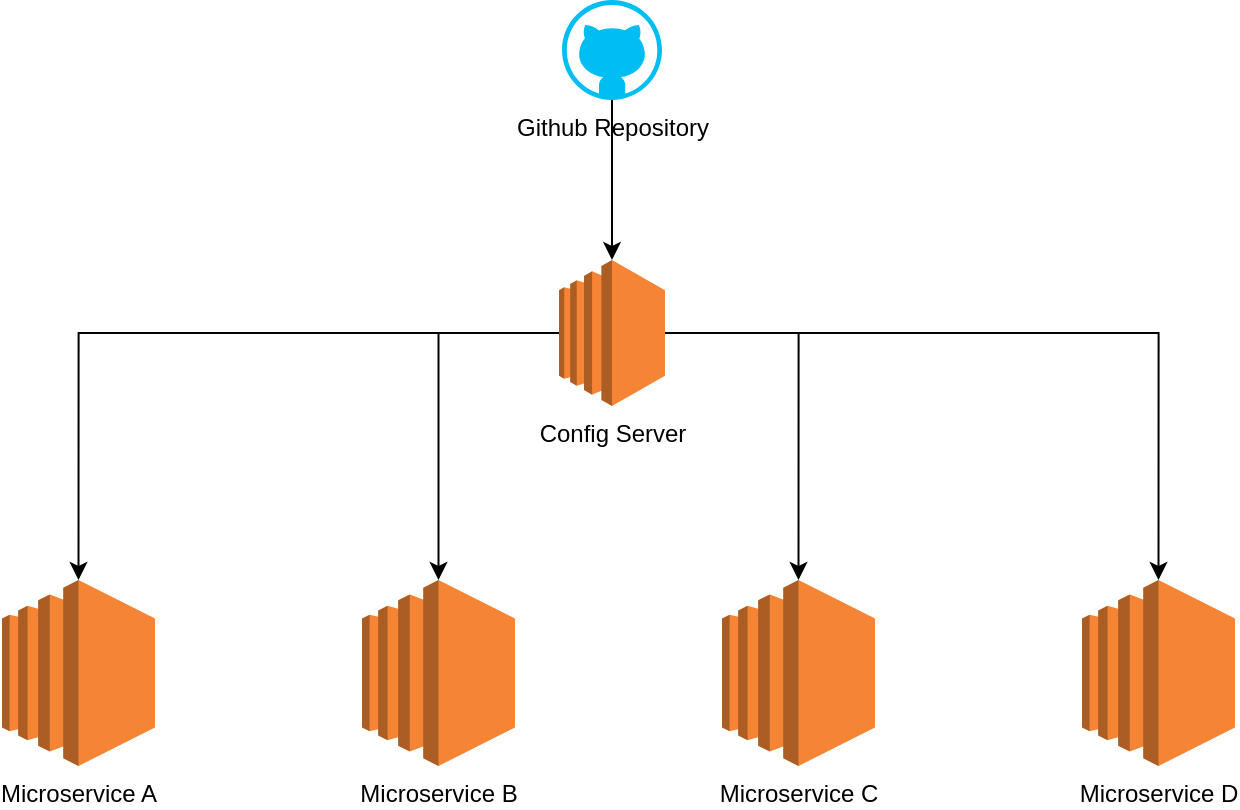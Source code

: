 <mxfile version="16.5.1" type="device"><diagram id="dkyy1IftKECsSnuwS7fU" name="Page-1"><mxGraphModel dx="946" dy="725" grid="1" gridSize="10" guides="1" tooltips="1" connect="1" arrows="1" fold="1" page="1" pageScale="1" pageWidth="827" pageHeight="1169" math="0" shadow="0"><root><mxCell id="0"/><mxCell id="1" parent="0"/><mxCell id="d-JEiF5TVI4RaK3VZXJh-8" style="edgeStyle=orthogonalEdgeStyle;rounded=0;orthogonalLoop=1;jettySize=auto;html=1;" edge="1" parent="1" source="d-JEiF5TVI4RaK3VZXJh-1" target="d-JEiF5TVI4RaK3VZXJh-2"><mxGeometry relative="1" as="geometry"/></mxCell><mxCell id="d-JEiF5TVI4RaK3VZXJh-1" value="Github Repository" style="verticalLabelPosition=bottom;html=1;verticalAlign=top;align=center;strokeColor=none;fillColor=#00BEF2;shape=mxgraph.azure.github_code;pointerEvents=1;" vertex="1" parent="1"><mxGeometry x="385" y="90" width="50" height="50" as="geometry"/></mxCell><mxCell id="d-JEiF5TVI4RaK3VZXJh-9" style="edgeStyle=orthogonalEdgeStyle;rounded=0;orthogonalLoop=1;jettySize=auto;html=1;entryX=0.5;entryY=0;entryDx=0;entryDy=0;entryPerimeter=0;" edge="1" parent="1" source="d-JEiF5TVI4RaK3VZXJh-2" target="d-JEiF5TVI4RaK3VZXJh-3"><mxGeometry relative="1" as="geometry"/></mxCell><mxCell id="d-JEiF5TVI4RaK3VZXJh-10" style="edgeStyle=orthogonalEdgeStyle;rounded=0;orthogonalLoop=1;jettySize=auto;html=1;" edge="1" parent="1" source="d-JEiF5TVI4RaK3VZXJh-2" target="d-JEiF5TVI4RaK3VZXJh-4"><mxGeometry relative="1" as="geometry"/></mxCell><mxCell id="d-JEiF5TVI4RaK3VZXJh-11" style="edgeStyle=orthogonalEdgeStyle;rounded=0;orthogonalLoop=1;jettySize=auto;html=1;entryX=0.5;entryY=0;entryDx=0;entryDy=0;entryPerimeter=0;" edge="1" parent="1" source="d-JEiF5TVI4RaK3VZXJh-2" target="d-JEiF5TVI4RaK3VZXJh-5"><mxGeometry relative="1" as="geometry"/></mxCell><mxCell id="d-JEiF5TVI4RaK3VZXJh-12" style="edgeStyle=orthogonalEdgeStyle;rounded=0;orthogonalLoop=1;jettySize=auto;html=1;entryX=0.5;entryY=0;entryDx=0;entryDy=0;entryPerimeter=0;" edge="1" parent="1" source="d-JEiF5TVI4RaK3VZXJh-2" target="d-JEiF5TVI4RaK3VZXJh-6"><mxGeometry relative="1" as="geometry"/></mxCell><mxCell id="d-JEiF5TVI4RaK3VZXJh-2" value="Config Server" style="outlineConnect=0;dashed=0;verticalLabelPosition=bottom;verticalAlign=top;align=center;html=1;shape=mxgraph.aws3.ec2;fillColor=#F58534;gradientColor=none;" vertex="1" parent="1"><mxGeometry x="383.5" y="220" width="53" height="73" as="geometry"/></mxCell><mxCell id="d-JEiF5TVI4RaK3VZXJh-3" value="Microservice A" style="outlineConnect=0;dashed=0;verticalLabelPosition=bottom;verticalAlign=top;align=center;html=1;shape=mxgraph.aws3.ec2;fillColor=#F58534;gradientColor=none;" vertex="1" parent="1"><mxGeometry x="105" y="380" width="76.5" height="93" as="geometry"/></mxCell><mxCell id="d-JEiF5TVI4RaK3VZXJh-4" value="Microservice B" style="outlineConnect=0;dashed=0;verticalLabelPosition=bottom;verticalAlign=top;align=center;html=1;shape=mxgraph.aws3.ec2;fillColor=#F58534;gradientColor=none;" vertex="1" parent="1"><mxGeometry x="285" y="380" width="76.5" height="93" as="geometry"/></mxCell><mxCell id="d-JEiF5TVI4RaK3VZXJh-5" value="Microservice C" style="outlineConnect=0;dashed=0;verticalLabelPosition=bottom;verticalAlign=top;align=center;html=1;shape=mxgraph.aws3.ec2;fillColor=#F58534;gradientColor=none;" vertex="1" parent="1"><mxGeometry x="465" y="380" width="76.5" height="93" as="geometry"/></mxCell><mxCell id="d-JEiF5TVI4RaK3VZXJh-6" value="Microservice D" style="outlineConnect=0;dashed=0;verticalLabelPosition=bottom;verticalAlign=top;align=center;html=1;shape=mxgraph.aws3.ec2;fillColor=#F58534;gradientColor=none;" vertex="1" parent="1"><mxGeometry x="645" y="380" width="76.5" height="93" as="geometry"/></mxCell></root></mxGraphModel></diagram></mxfile>